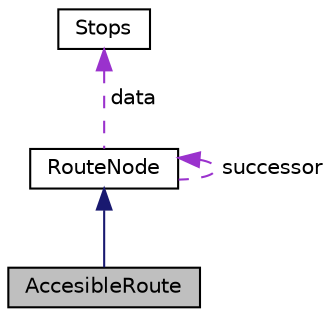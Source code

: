 digraph "AccesibleRoute"
{
 // LATEX_PDF_SIZE
  edge [fontname="Helvetica",fontsize="10",labelfontname="Helvetica",labelfontsize="10"];
  node [fontname="Helvetica",fontsize="10",shape=record];
  Node1 [label="AccesibleRoute",height=0.2,width=0.4,color="black", fillcolor="grey75", style="filled", fontcolor="black",tooltip=" "];
  Node2 -> Node1 [dir="back",color="midnightblue",fontsize="10",style="solid",fontname="Helvetica"];
  Node2 [label="RouteNode",height=0.2,width=0.4,color="black", fillcolor="white", style="filled",URL="$classRouteNode.html",tooltip=" "];
  Node3 -> Node2 [dir="back",color="darkorchid3",fontsize="10",style="dashed",label=" data" ,fontname="Helvetica"];
  Node3 [label="Stops",height=0.2,width=0.4,color="black", fillcolor="white", style="filled",URL="$classStops.html",tooltip=" "];
  Node2 -> Node2 [dir="back",color="darkorchid3",fontsize="10",style="dashed",label=" successor" ,fontname="Helvetica"];
}
